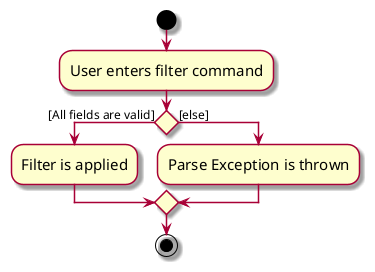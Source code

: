 @startuml
skin rose
skinparam ActivityFontSize 15
skinparam ArrowFontSize 12
start
:User enters filter command;

'Since the beta syntax does not support placing the condition outside the
'diamond we place it as the true branch instead.

if () then ([All fields are valid])
    :Filter is applied;
else ([else])
:Parse Exception is thrown;
endif
stop
@enduml
